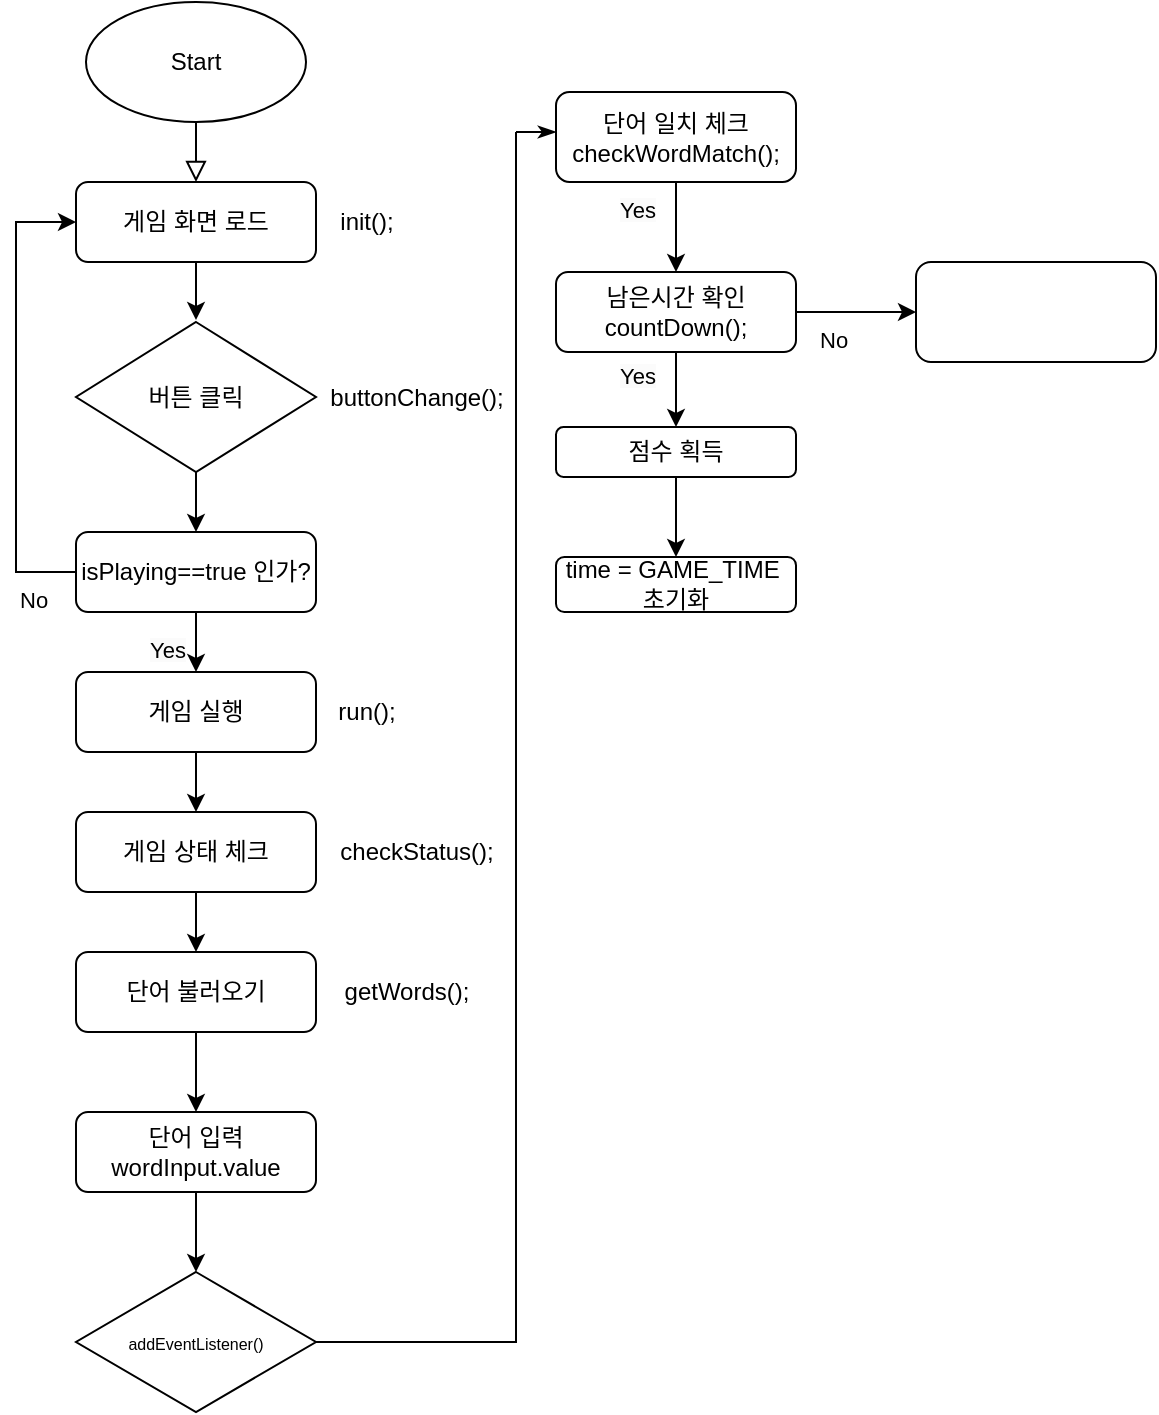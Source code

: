 <mxfile version="20.8.5" type="github">
  <diagram id="C5RBs43oDa-KdzZeNtuy" name="Page-1">
    <mxGraphModel dx="950" dy="556" grid="1" gridSize="10" guides="1" tooltips="1" connect="1" arrows="1" fold="1" page="1" pageScale="1" pageWidth="980" pageHeight="1390" math="0" shadow="0">
      <root>
        <mxCell id="WIyWlLk6GJQsqaUBKTNV-0" />
        <mxCell id="WIyWlLk6GJQsqaUBKTNV-1" parent="WIyWlLk6GJQsqaUBKTNV-0" />
        <mxCell id="WIyWlLk6GJQsqaUBKTNV-2" value="" style="rounded=0;html=1;jettySize=auto;orthogonalLoop=1;fontSize=11;endArrow=block;endFill=0;endSize=8;strokeWidth=1;shadow=0;labelBackgroundColor=none;edgeStyle=orthogonalEdgeStyle;" parent="WIyWlLk6GJQsqaUBKTNV-1" edge="1">
          <mxGeometry relative="1" as="geometry">
            <mxPoint x="220" y="65" as="sourcePoint" />
            <mxPoint x="220" y="115" as="targetPoint" />
          </mxGeometry>
        </mxCell>
        <mxCell id="TxjsqX_ssU-Fthm4vo7j-15" value="" style="edgeStyle=orthogonalEdgeStyle;rounded=0;orthogonalLoop=1;jettySize=auto;html=1;" edge="1" parent="WIyWlLk6GJQsqaUBKTNV-1" source="WIyWlLk6GJQsqaUBKTNV-7">
          <mxGeometry relative="1" as="geometry">
            <mxPoint x="220" y="184" as="targetPoint" />
          </mxGeometry>
        </mxCell>
        <mxCell id="WIyWlLk6GJQsqaUBKTNV-7" value="게임 화면 로드" style="rounded=1;whiteSpace=wrap;html=1;fontSize=12;glass=0;strokeWidth=1;shadow=0;" parent="WIyWlLk6GJQsqaUBKTNV-1" vertex="1">
          <mxGeometry x="160" y="115" width="120" height="40" as="geometry" />
        </mxCell>
        <mxCell id="TxjsqX_ssU-Fthm4vo7j-0" value="Start" style="ellipse;whiteSpace=wrap;html=1;" vertex="1" parent="WIyWlLk6GJQsqaUBKTNV-1">
          <mxGeometry x="165" y="25" width="110" height="60" as="geometry" />
        </mxCell>
        <mxCell id="TxjsqX_ssU-Fthm4vo7j-2" value="init();" style="text;html=1;align=center;verticalAlign=middle;resizable=0;points=[];autosize=1;strokeColor=none;fillColor=none;" vertex="1" parent="WIyWlLk6GJQsqaUBKTNV-1">
          <mxGeometry x="280" y="120" width="50" height="30" as="geometry" />
        </mxCell>
        <mxCell id="TxjsqX_ssU-Fthm4vo7j-25" value="" style="edgeStyle=orthogonalEdgeStyle;rounded=0;orthogonalLoop=1;jettySize=auto;html=1;" edge="1" parent="WIyWlLk6GJQsqaUBKTNV-1" source="TxjsqX_ssU-Fthm4vo7j-20" target="TxjsqX_ssU-Fthm4vo7j-24">
          <mxGeometry relative="1" as="geometry" />
        </mxCell>
        <mxCell id="TxjsqX_ssU-Fthm4vo7j-20" value="버튼 클릭" style="rhombus;whiteSpace=wrap;html=1;fillColor=none;" vertex="1" parent="WIyWlLk6GJQsqaUBKTNV-1">
          <mxGeometry x="160" y="185" width="120" height="75" as="geometry" />
        </mxCell>
        <mxCell id="TxjsqX_ssU-Fthm4vo7j-31" value="" style="edgeStyle=orthogonalEdgeStyle;rounded=0;orthogonalLoop=1;jettySize=auto;html=1;" edge="1" parent="WIyWlLk6GJQsqaUBKTNV-1" source="TxjsqX_ssU-Fthm4vo7j-24" target="TxjsqX_ssU-Fthm4vo7j-30">
          <mxGeometry relative="1" as="geometry" />
        </mxCell>
        <mxCell id="TxjsqX_ssU-Fthm4vo7j-24" value="isPlaying==true 인가?" style="rounded=1;whiteSpace=wrap;html=1;fillColor=none;" vertex="1" parent="WIyWlLk6GJQsqaUBKTNV-1">
          <mxGeometry x="160" y="290" width="120" height="40" as="geometry" />
        </mxCell>
        <mxCell id="TxjsqX_ssU-Fthm4vo7j-26" value="run();" style="text;html=1;align=center;verticalAlign=middle;resizable=0;points=[];autosize=1;strokeColor=none;fillColor=none;" vertex="1" parent="WIyWlLk6GJQsqaUBKTNV-1">
          <mxGeometry x="280" y="365" width="50" height="30" as="geometry" />
        </mxCell>
        <mxCell id="TxjsqX_ssU-Fthm4vo7j-53" style="edgeStyle=elbowEdgeStyle;rounded=0;orthogonalLoop=1;jettySize=auto;elbow=vertical;html=1;shadow=0;entryX=0;entryY=0.5;entryDx=0;entryDy=0;exitX=0;exitY=0.5;exitDx=0;exitDy=0;" edge="1" parent="WIyWlLk6GJQsqaUBKTNV-1" source="TxjsqX_ssU-Fthm4vo7j-24" target="WIyWlLk6GJQsqaUBKTNV-7">
          <mxGeometry relative="1" as="geometry">
            <mxPoint x="120" y="60" as="targetPoint" />
            <Array as="points">
              <mxPoint x="130" y="380" />
            </Array>
          </mxGeometry>
        </mxCell>
        <mxCell id="TxjsqX_ssU-Fthm4vo7j-56" value="" style="edgeStyle=elbowEdgeStyle;rounded=0;orthogonalLoop=1;jettySize=auto;elbow=vertical;html=1;shadow=0;" edge="1" parent="WIyWlLk6GJQsqaUBKTNV-1" source="TxjsqX_ssU-Fthm4vo7j-30" target="TxjsqX_ssU-Fthm4vo7j-55">
          <mxGeometry relative="1" as="geometry" />
        </mxCell>
        <mxCell id="TxjsqX_ssU-Fthm4vo7j-30" value="게임 실행" style="whiteSpace=wrap;html=1;fillColor=none;rounded=1;" vertex="1" parent="WIyWlLk6GJQsqaUBKTNV-1">
          <mxGeometry x="160" y="360" width="120" height="40" as="geometry" />
        </mxCell>
        <mxCell id="TxjsqX_ssU-Fthm4vo7j-32" style="edgeStyle=orthogonalEdgeStyle;rounded=0;orthogonalLoop=1;jettySize=auto;html=1;exitX=0.5;exitY=1;exitDx=0;exitDy=0;" edge="1" parent="WIyWlLk6GJQsqaUBKTNV-1" source="TxjsqX_ssU-Fthm4vo7j-30" target="TxjsqX_ssU-Fthm4vo7j-30">
          <mxGeometry relative="1" as="geometry" />
        </mxCell>
        <mxCell id="TxjsqX_ssU-Fthm4vo7j-33" value="&lt;span style=&quot;color: rgb(0, 0, 0); font-family: Helvetica; font-size: 11px; font-style: normal; font-variant-ligatures: normal; font-variant-caps: normal; font-weight: 400; letter-spacing: normal; orphans: 2; text-align: center; text-indent: 0px; text-transform: none; widows: 2; word-spacing: 0px; -webkit-text-stroke-width: 0px; background-color: rgb(251, 251, 251); text-decoration-thickness: initial; text-decoration-style: initial; text-decoration-color: initial; float: none; display: inline !important;&quot;&gt;Yes&lt;/span&gt;" style="text;whiteSpace=wrap;html=1;" vertex="1" parent="WIyWlLk6GJQsqaUBKTNV-1">
          <mxGeometry x="195" y="335" width="50" height="40" as="geometry" />
        </mxCell>
        <mxCell id="TxjsqX_ssU-Fthm4vo7j-54" value="&lt;div style=&quot;text-align: center;&quot;&gt;&lt;span style=&quot;background-color: initial; font-size: 11px;&quot;&gt;No&lt;/span&gt;&lt;/div&gt;" style="text;whiteSpace=wrap;html=1;" vertex="1" parent="WIyWlLk6GJQsqaUBKTNV-1">
          <mxGeometry x="130" y="310" width="50" height="40" as="geometry" />
        </mxCell>
        <mxCell id="TxjsqX_ssU-Fthm4vo7j-59" value="" style="edgeStyle=elbowEdgeStyle;rounded=0;orthogonalLoop=1;jettySize=auto;elbow=vertical;html=1;shadow=0;startArrow=none;" edge="1" parent="WIyWlLk6GJQsqaUBKTNV-1" source="TxjsqX_ssU-Fthm4vo7j-88" target="TxjsqX_ssU-Fthm4vo7j-58">
          <mxGeometry relative="1" as="geometry" />
        </mxCell>
        <mxCell id="TxjsqX_ssU-Fthm4vo7j-90" value="" style="edgeStyle=elbowEdgeStyle;rounded=0;orthogonalLoop=1;jettySize=auto;elbow=vertical;html=1;shadow=0;fontSize=12;startArrow=none;startFill=0;endArrow=classic;endFill=1;" edge="1" parent="WIyWlLk6GJQsqaUBKTNV-1" source="TxjsqX_ssU-Fthm4vo7j-55" target="TxjsqX_ssU-Fthm4vo7j-88">
          <mxGeometry relative="1" as="geometry" />
        </mxCell>
        <mxCell id="TxjsqX_ssU-Fthm4vo7j-55" value="게임 상태 체크" style="whiteSpace=wrap;html=1;fillColor=none;rounded=1;" vertex="1" parent="WIyWlLk6GJQsqaUBKTNV-1">
          <mxGeometry x="160" y="430" width="120" height="40" as="geometry" />
        </mxCell>
        <mxCell id="TxjsqX_ssU-Fthm4vo7j-57" value="checkStatus();" style="text;html=1;align=center;verticalAlign=middle;resizable=0;points=[];autosize=1;strokeColor=none;fillColor=none;" vertex="1" parent="WIyWlLk6GJQsqaUBKTNV-1">
          <mxGeometry x="280" y="435" width="100" height="30" as="geometry" />
        </mxCell>
        <mxCell id="TxjsqX_ssU-Fthm4vo7j-66" style="edgeStyle=elbowEdgeStyle;rounded=0;orthogonalLoop=1;jettySize=auto;elbow=vertical;html=1;shadow=0;endArrow=none;endFill=0;exitX=1;exitY=0.5;exitDx=0;exitDy=0;" edge="1" parent="WIyWlLk6GJQsqaUBKTNV-1" source="TxjsqX_ssU-Fthm4vo7j-75">
          <mxGeometry relative="1" as="geometry">
            <mxPoint x="380" y="90" as="targetPoint" />
            <Array as="points">
              <mxPoint x="330" y="695" />
              <mxPoint x="380" y="520" />
              <mxPoint x="330" y="520" />
            </Array>
          </mxGeometry>
        </mxCell>
        <mxCell id="TxjsqX_ssU-Fthm4vo7j-78" value="" style="edgeStyle=elbowEdgeStyle;rounded=0;orthogonalLoop=1;jettySize=auto;elbow=vertical;html=1;shadow=0;startArrow=none;startFill=0;endArrow=classic;endFill=1;" edge="1" parent="WIyWlLk6GJQsqaUBKTNV-1" source="TxjsqX_ssU-Fthm4vo7j-58" target="TxjsqX_ssU-Fthm4vo7j-75">
          <mxGeometry relative="1" as="geometry" />
        </mxCell>
        <mxCell id="TxjsqX_ssU-Fthm4vo7j-58" value="단어 입력&lt;br&gt;wordInput.value" style="whiteSpace=wrap;html=1;fillColor=none;rounded=1;" vertex="1" parent="WIyWlLk6GJQsqaUBKTNV-1">
          <mxGeometry x="160" y="580" width="120" height="40" as="geometry" />
        </mxCell>
        <mxCell id="TxjsqX_ssU-Fthm4vo7j-71" value="" style="edgeStyle=elbowEdgeStyle;rounded=0;orthogonalLoop=1;jettySize=auto;elbow=vertical;html=1;shadow=0;endArrow=none;endFill=0;startArrow=classicThin;startFill=1;" edge="1" parent="WIyWlLk6GJQsqaUBKTNV-1" source="TxjsqX_ssU-Fthm4vo7j-62">
          <mxGeometry relative="1" as="geometry">
            <mxPoint x="380" y="90" as="targetPoint" />
          </mxGeometry>
        </mxCell>
        <mxCell id="TxjsqX_ssU-Fthm4vo7j-94" value="" style="edgeStyle=elbowEdgeStyle;rounded=0;orthogonalLoop=1;jettySize=auto;elbow=vertical;html=1;shadow=0;fontSize=12;startArrow=none;startFill=0;endArrow=classic;endFill=1;" edge="1" parent="WIyWlLk6GJQsqaUBKTNV-1" source="TxjsqX_ssU-Fthm4vo7j-62" target="TxjsqX_ssU-Fthm4vo7j-92">
          <mxGeometry relative="1" as="geometry" />
        </mxCell>
        <mxCell id="TxjsqX_ssU-Fthm4vo7j-62" value="단어 일치 체크&lt;br&gt;checkWordMatch();" style="rounded=1;whiteSpace=wrap;html=1;fillColor=none;" vertex="1" parent="WIyWlLk6GJQsqaUBKTNV-1">
          <mxGeometry x="400" y="70" width="120" height="45" as="geometry" />
        </mxCell>
        <mxCell id="TxjsqX_ssU-Fthm4vo7j-75" value="&lt;font style=&quot;font-size: 8px;&quot;&gt;addEventListener()&lt;/font&gt;" style="rhombus;whiteSpace=wrap;html=1;fillColor=none;" vertex="1" parent="WIyWlLk6GJQsqaUBKTNV-1">
          <mxGeometry x="160" y="660" width="120" height="70" as="geometry" />
        </mxCell>
        <mxCell id="TxjsqX_ssU-Fthm4vo7j-81" value="&lt;font style=&quot;font-size: 12px;&quot;&gt;buttonChange();&lt;/font&gt;" style="text;html=1;align=center;verticalAlign=middle;resizable=0;points=[];autosize=1;strokeColor=none;fillColor=none;fontSize=8;" vertex="1" parent="WIyWlLk6GJQsqaUBKTNV-1">
          <mxGeometry x="275" y="207.5" width="110" height="30" as="geometry" />
        </mxCell>
        <mxCell id="TxjsqX_ssU-Fthm4vo7j-86" value="" style="edgeStyle=elbowEdgeStyle;rounded=0;orthogonalLoop=1;jettySize=auto;elbow=vertical;html=1;shadow=0;fontSize=12;startArrow=none;startFill=0;endArrow=classic;endFill=1;" edge="1" parent="WIyWlLk6GJQsqaUBKTNV-1" source="TxjsqX_ssU-Fthm4vo7j-82" target="TxjsqX_ssU-Fthm4vo7j-85">
          <mxGeometry relative="1" as="geometry" />
        </mxCell>
        <mxCell id="TxjsqX_ssU-Fthm4vo7j-82" value="점수 획득" style="whiteSpace=wrap;html=1;fillColor=none;rounded=1;" vertex="1" parent="WIyWlLk6GJQsqaUBKTNV-1">
          <mxGeometry x="400" y="237.5" width="120" height="25" as="geometry" />
        </mxCell>
        <mxCell id="TxjsqX_ssU-Fthm4vo7j-84" value="&lt;span style=&quot;color: rgb(0, 0, 0); font-family: Helvetica; font-size: 11px; font-style: normal; font-variant-ligatures: normal; font-variant-caps: normal; font-weight: 400; letter-spacing: normal; orphans: 2; text-align: center; text-indent: 0px; text-transform: none; widows: 2; word-spacing: 0px; -webkit-text-stroke-width: 0px; background-color: rgb(251, 251, 251); text-decoration-thickness: initial; text-decoration-style: initial; text-decoration-color: initial; float: none; display: inline !important;&quot;&gt;Yes&lt;/span&gt;" style="text;whiteSpace=wrap;html=1;" vertex="1" parent="WIyWlLk6GJQsqaUBKTNV-1">
          <mxGeometry x="430" y="115" width="50" height="40" as="geometry" />
        </mxCell>
        <mxCell id="TxjsqX_ssU-Fthm4vo7j-85" value="time = GAME_TIME&amp;nbsp;&lt;br&gt;초기화" style="whiteSpace=wrap;html=1;fillColor=none;rounded=1;" vertex="1" parent="WIyWlLk6GJQsqaUBKTNV-1">
          <mxGeometry x="400" y="302.5" width="120" height="27.5" as="geometry" />
        </mxCell>
        <mxCell id="TxjsqX_ssU-Fthm4vo7j-88" value="단어 불러오기" style="rounded=1;whiteSpace=wrap;html=1;fontSize=12;fillColor=none;" vertex="1" parent="WIyWlLk6GJQsqaUBKTNV-1">
          <mxGeometry x="160" y="500" width="120" height="40" as="geometry" />
        </mxCell>
        <mxCell id="TxjsqX_ssU-Fthm4vo7j-91" value="getWords();" style="text;html=1;align=center;verticalAlign=middle;resizable=0;points=[];autosize=1;strokeColor=none;fillColor=none;fontSize=12;" vertex="1" parent="WIyWlLk6GJQsqaUBKTNV-1">
          <mxGeometry x="280" y="505" width="90" height="30" as="geometry" />
        </mxCell>
        <mxCell id="TxjsqX_ssU-Fthm4vo7j-98" style="edgeStyle=elbowEdgeStyle;rounded=0;orthogonalLoop=1;jettySize=auto;elbow=vertical;html=1;entryX=0.5;entryY=0;entryDx=0;entryDy=0;shadow=0;fontSize=12;startArrow=none;startFill=0;endArrow=classic;endFill=1;" edge="1" parent="WIyWlLk6GJQsqaUBKTNV-1" source="TxjsqX_ssU-Fthm4vo7j-92" target="TxjsqX_ssU-Fthm4vo7j-82">
          <mxGeometry relative="1" as="geometry" />
        </mxCell>
        <mxCell id="TxjsqX_ssU-Fthm4vo7j-105" value="" style="edgeStyle=elbowEdgeStyle;rounded=0;orthogonalLoop=1;jettySize=auto;elbow=vertical;html=1;shadow=0;fontSize=12;startArrow=none;startFill=0;endArrow=classic;endFill=1;" edge="1" parent="WIyWlLk6GJQsqaUBKTNV-1" source="TxjsqX_ssU-Fthm4vo7j-92" target="TxjsqX_ssU-Fthm4vo7j-104">
          <mxGeometry relative="1" as="geometry" />
        </mxCell>
        <mxCell id="TxjsqX_ssU-Fthm4vo7j-92" value="남은시간 확인&lt;br&gt;countDown();" style="rounded=1;whiteSpace=wrap;html=1;fontSize=12;fillColor=none;" vertex="1" parent="WIyWlLk6GJQsqaUBKTNV-1">
          <mxGeometry x="400" y="160" width="120" height="40" as="geometry" />
        </mxCell>
        <mxCell id="TxjsqX_ssU-Fthm4vo7j-101" value="&lt;span style=&quot;color: rgb(0, 0, 0); font-family: Helvetica; font-size: 11px; font-style: normal; font-variant-ligatures: normal; font-variant-caps: normal; font-weight: 400; letter-spacing: normal; orphans: 2; text-align: center; text-indent: 0px; text-transform: none; widows: 2; word-spacing: 0px; -webkit-text-stroke-width: 0px; background-color: rgb(251, 251, 251); text-decoration-thickness: initial; text-decoration-style: initial; text-decoration-color: initial; float: none; display: inline !important;&quot;&gt;Yes&lt;/span&gt;" style="text;whiteSpace=wrap;html=1;" vertex="1" parent="WIyWlLk6GJQsqaUBKTNV-1">
          <mxGeometry x="430" y="197.5" width="50" height="40" as="geometry" />
        </mxCell>
        <mxCell id="TxjsqX_ssU-Fthm4vo7j-104" value="" style="whiteSpace=wrap;html=1;fillColor=none;rounded=1;" vertex="1" parent="WIyWlLk6GJQsqaUBKTNV-1">
          <mxGeometry x="580" y="155" width="120" height="50" as="geometry" />
        </mxCell>
        <mxCell id="TxjsqX_ssU-Fthm4vo7j-106" value="&lt;div style=&quot;text-align: center;&quot;&gt;&lt;span style=&quot;background-color: initial; font-size: 11px;&quot;&gt;No&lt;/span&gt;&lt;/div&gt;" style="text;whiteSpace=wrap;html=1;" vertex="1" parent="WIyWlLk6GJQsqaUBKTNV-1">
          <mxGeometry x="530" y="180" width="50" height="40" as="geometry" />
        </mxCell>
      </root>
    </mxGraphModel>
  </diagram>
</mxfile>
